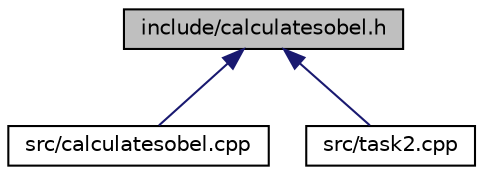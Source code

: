 digraph "include/calculatesobel.h"
{
  edge [fontname="Helvetica",fontsize="10",labelfontname="Helvetica",labelfontsize="10"];
  node [fontname="Helvetica",fontsize="10",shape=record];
  Node1 [label="include/calculatesobel.h",height=0.2,width=0.4,color="black", fillcolor="grey75", style="filled", fontcolor="black"];
  Node1 -> Node2 [dir="back",color="midnightblue",fontsize="10",style="solid",fontname="Helvetica"];
  Node2 [label="src/calculatesobel.cpp",height=0.2,width=0.4,color="black", fillcolor="white", style="filled",URL="$calculatesobel_8cpp.html"];
  Node1 -> Node3 [dir="back",color="midnightblue",fontsize="10",style="solid",fontname="Helvetica"];
  Node3 [label="src/task2.cpp",height=0.2,width=0.4,color="black", fillcolor="white", style="filled",URL="$task2_8cpp.html"];
}
